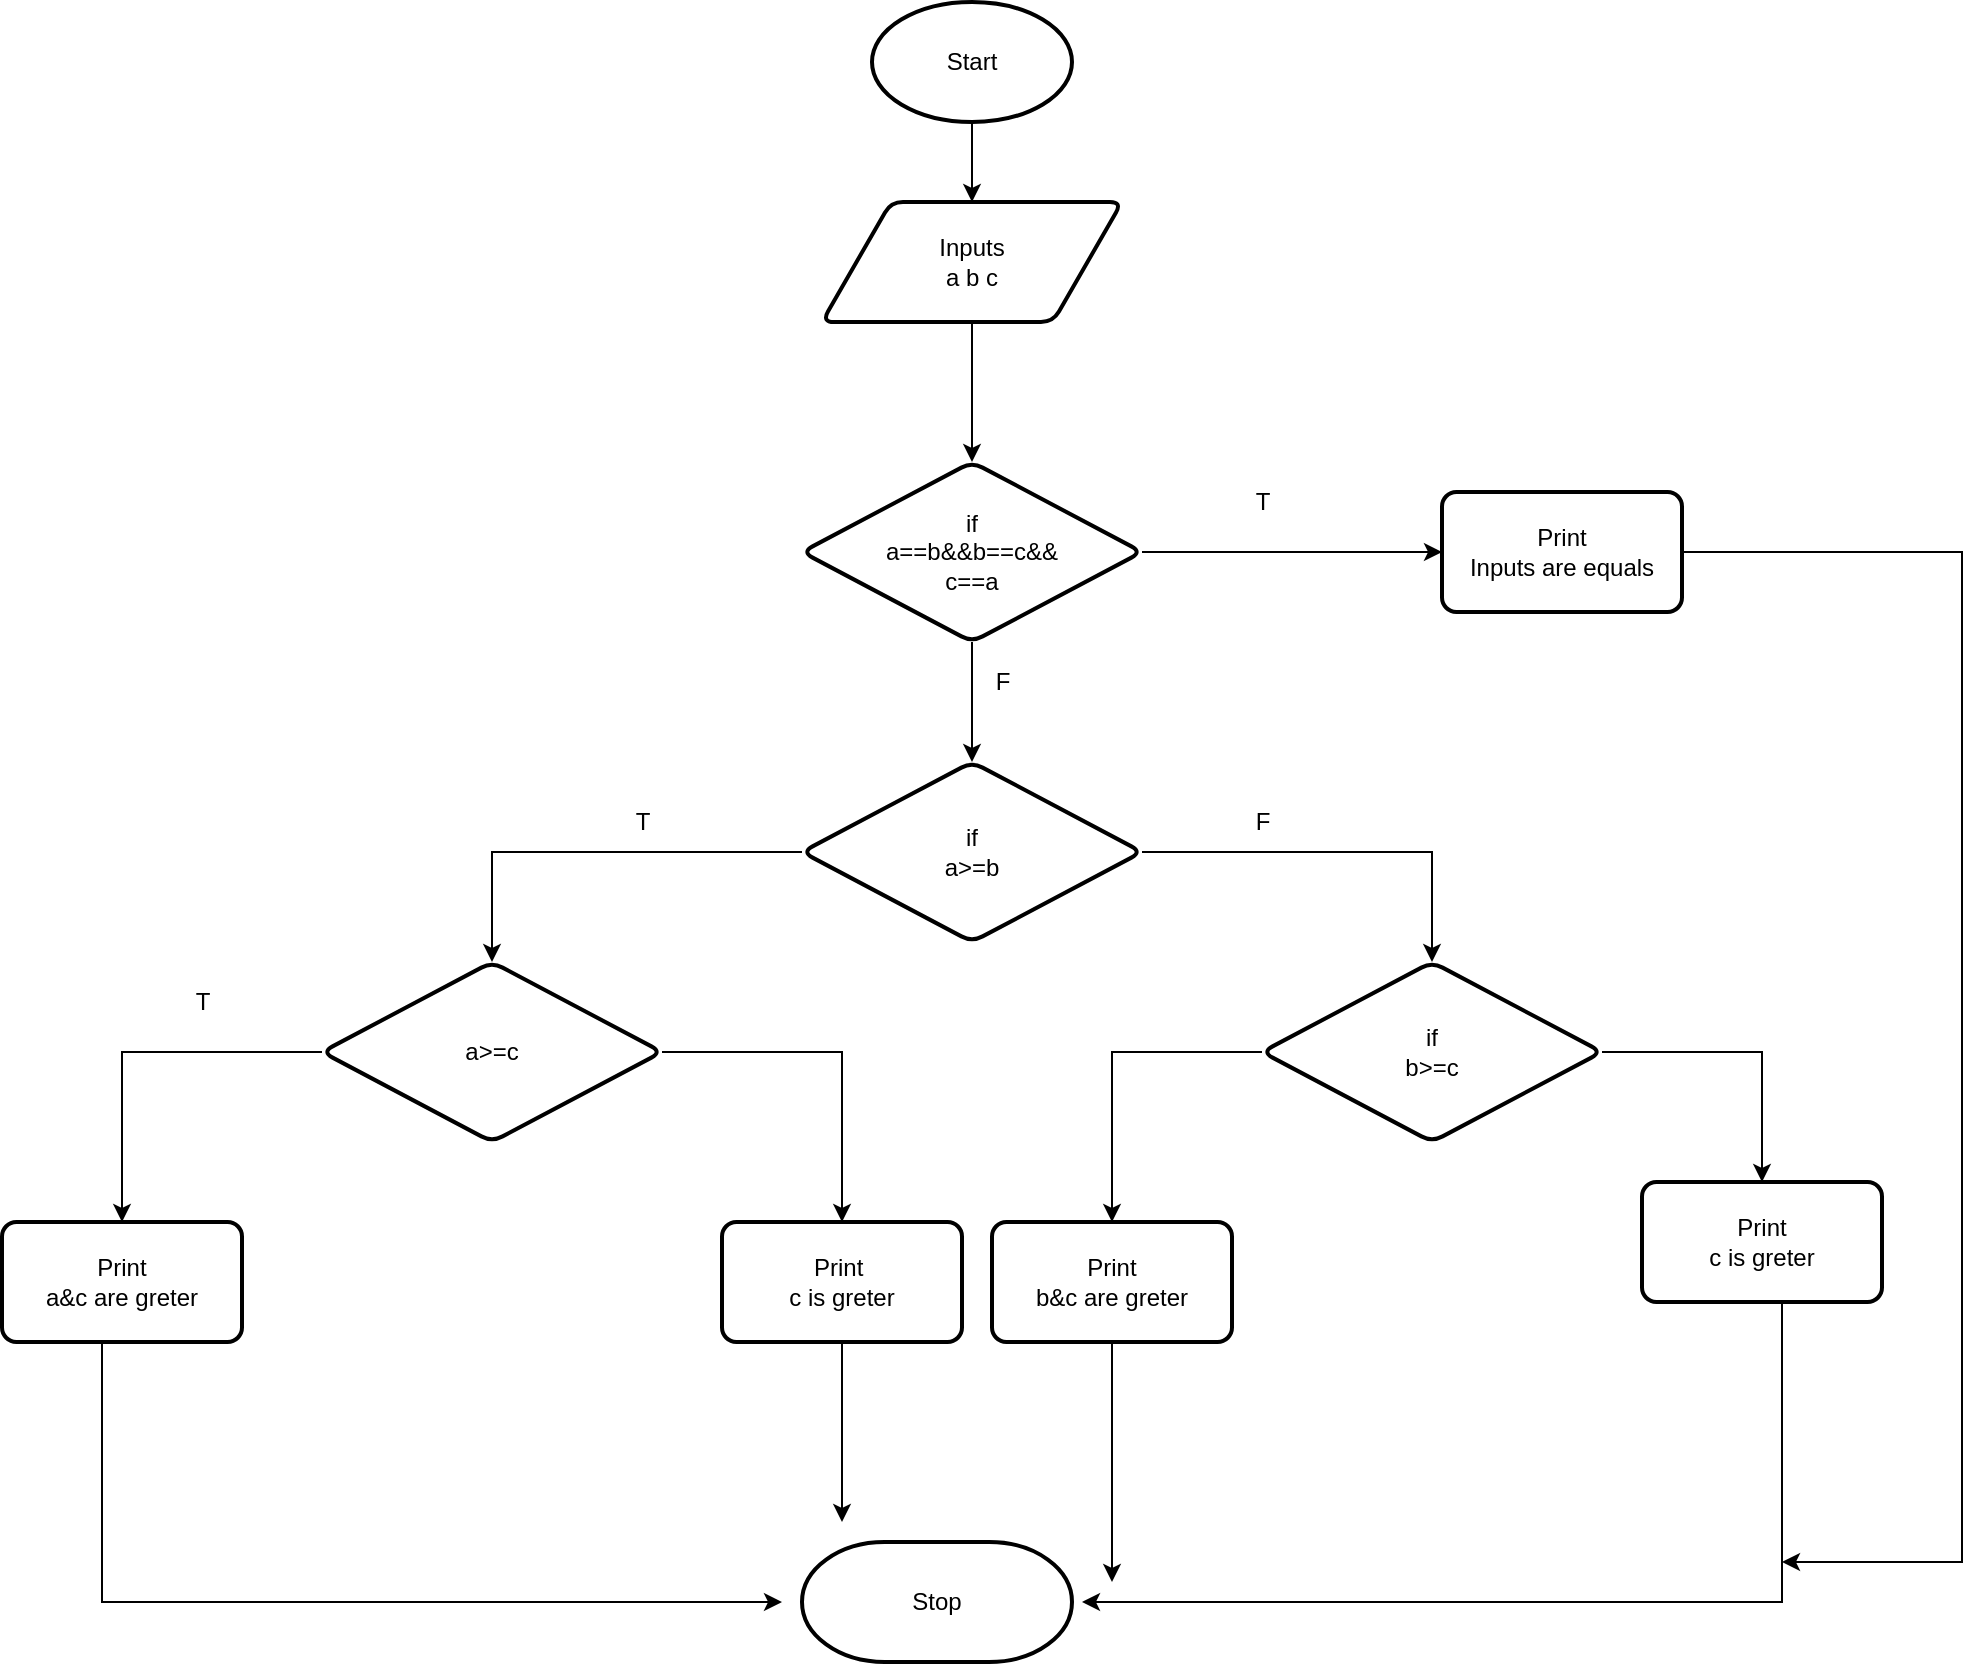 <mxfile version="20.5.3" type="device"><diagram id="1F1WMD_iqd9q9Pwh2Tmq" name="Page-1"><mxGraphModel dx="1842" dy="539" grid="1" gridSize="10" guides="1" tooltips="1" connect="1" arrows="1" fold="1" page="1" pageScale="1" pageWidth="850" pageHeight="1100" math="0" shadow="0"><root><mxCell id="0"/><mxCell id="1" parent="0"/><mxCell id="dObkLN-2TVrjUxlM8ZiF-3" style="edgeStyle=orthogonalEdgeStyle;rounded=0;orthogonalLoop=1;jettySize=auto;html=1;entryX=0.5;entryY=0;entryDx=0;entryDy=0;" parent="1" source="dObkLN-2TVrjUxlM8ZiF-1" target="dObkLN-2TVrjUxlM8ZiF-2" edge="1"><mxGeometry relative="1" as="geometry"/></mxCell><mxCell id="dObkLN-2TVrjUxlM8ZiF-1" value="Start" style="strokeWidth=2;html=1;shape=mxgraph.flowchart.start_1;whiteSpace=wrap;" parent="1" vertex="1"><mxGeometry x="375" y="10" width="100" height="60" as="geometry"/></mxCell><mxCell id="dObkLN-2TVrjUxlM8ZiF-5" value="" style="edgeStyle=orthogonalEdgeStyle;rounded=0;orthogonalLoop=1;jettySize=auto;html=1;" parent="1" source="dObkLN-2TVrjUxlM8ZiF-2" target="dObkLN-2TVrjUxlM8ZiF-4" edge="1"><mxGeometry relative="1" as="geometry"/></mxCell><mxCell id="dObkLN-2TVrjUxlM8ZiF-2" value="Inputs&lt;br&gt;a b c" style="shape=parallelogram;html=1;strokeWidth=2;perimeter=parallelogramPerimeter;whiteSpace=wrap;rounded=1;arcSize=12;size=0.23;" parent="1" vertex="1"><mxGeometry x="350" y="110" width="150" height="60" as="geometry"/></mxCell><mxCell id="dObkLN-2TVrjUxlM8ZiF-8" value="" style="edgeStyle=orthogonalEdgeStyle;rounded=0;orthogonalLoop=1;jettySize=auto;html=1;" parent="1" source="dObkLN-2TVrjUxlM8ZiF-4" target="dObkLN-2TVrjUxlM8ZiF-7" edge="1"><mxGeometry relative="1" as="geometry"/></mxCell><mxCell id="dObkLN-2TVrjUxlM8ZiF-13" style="edgeStyle=orthogonalEdgeStyle;rounded=0;orthogonalLoop=1;jettySize=auto;html=1;entryX=0.5;entryY=0;entryDx=0;entryDy=0;" parent="1" source="dObkLN-2TVrjUxlM8ZiF-4" target="dObkLN-2TVrjUxlM8ZiF-10" edge="1"><mxGeometry relative="1" as="geometry"><mxPoint x="425" y="355" as="targetPoint"/></mxGeometry></mxCell><mxCell id="dObkLN-2TVrjUxlM8ZiF-4" value="if&lt;br&gt;a==b&amp;amp;&amp;amp;b==c&amp;amp;&amp;amp;&lt;br&gt;c==a" style="rhombus;whiteSpace=wrap;html=1;strokeWidth=2;rounded=1;arcSize=12;" parent="1" vertex="1"><mxGeometry x="340" y="240" width="170" height="90" as="geometry"/></mxCell><mxCell id="9GVqzF7dzij7Nj0KSSzK-2" style="edgeStyle=orthogonalEdgeStyle;rounded=0;orthogonalLoop=1;jettySize=auto;html=1;" edge="1" parent="1" source="dObkLN-2TVrjUxlM8ZiF-7"><mxGeometry relative="1" as="geometry"><mxPoint x="830" y="790" as="targetPoint"/><Array as="points"><mxPoint x="920" y="285"/><mxPoint x="920" y="790"/></Array></mxGeometry></mxCell><mxCell id="dObkLN-2TVrjUxlM8ZiF-7" value="Print&lt;br&gt;Inputs are equals" style="whiteSpace=wrap;html=1;strokeWidth=2;rounded=1;arcSize=12;" parent="1" vertex="1"><mxGeometry x="660" y="255" width="120" height="60" as="geometry"/></mxCell><mxCell id="dObkLN-2TVrjUxlM8ZiF-17" value="" style="edgeStyle=orthogonalEdgeStyle;rounded=0;orthogonalLoop=1;jettySize=auto;html=1;" parent="1" source="dObkLN-2TVrjUxlM8ZiF-10" target="dObkLN-2TVrjUxlM8ZiF-16" edge="1"><mxGeometry relative="1" as="geometry"/></mxCell><mxCell id="dObkLN-2TVrjUxlM8ZiF-23" value="" style="edgeStyle=orthogonalEdgeStyle;rounded=0;orthogonalLoop=1;jettySize=auto;html=1;" parent="1" source="dObkLN-2TVrjUxlM8ZiF-10" target="dObkLN-2TVrjUxlM8ZiF-22" edge="1"><mxGeometry relative="1" as="geometry"/></mxCell><mxCell id="dObkLN-2TVrjUxlM8ZiF-10" value="if&lt;br&gt;a&amp;gt;=b" style="rhombus;whiteSpace=wrap;html=1;strokeWidth=2;rounded=1;arcSize=12;" parent="1" vertex="1"><mxGeometry x="340" y="390" width="170" height="90" as="geometry"/></mxCell><mxCell id="dObkLN-2TVrjUxlM8ZiF-27" value="" style="edgeStyle=orthogonalEdgeStyle;rounded=0;orthogonalLoop=1;jettySize=auto;html=1;" parent="1" source="dObkLN-2TVrjUxlM8ZiF-16" target="dObkLN-2TVrjUxlM8ZiF-26" edge="1"><mxGeometry relative="1" as="geometry"/></mxCell><mxCell id="dObkLN-2TVrjUxlM8ZiF-30" value="" style="edgeStyle=orthogonalEdgeStyle;rounded=0;orthogonalLoop=1;jettySize=auto;html=1;" parent="1" source="dObkLN-2TVrjUxlM8ZiF-16" target="dObkLN-2TVrjUxlM8ZiF-29" edge="1"><mxGeometry relative="1" as="geometry"/></mxCell><mxCell id="dObkLN-2TVrjUxlM8ZiF-16" value="a&amp;gt;=c" style="rhombus;whiteSpace=wrap;html=1;strokeWidth=2;rounded=1;arcSize=12;" parent="1" vertex="1"><mxGeometry x="100" y="490" width="170" height="90" as="geometry"/></mxCell><mxCell id="dObkLN-2TVrjUxlM8ZiF-18" value="T" style="text;html=1;align=center;verticalAlign=middle;resizable=0;points=[];autosize=1;strokeColor=none;fillColor=none;" parent="1" vertex="1"><mxGeometry x="555" y="245" width="30" height="30" as="geometry"/></mxCell><mxCell id="dObkLN-2TVrjUxlM8ZiF-19" value="F" style="text;html=1;align=center;verticalAlign=middle;resizable=0;points=[];autosize=1;strokeColor=none;fillColor=none;" parent="1" vertex="1"><mxGeometry x="425" y="335" width="30" height="30" as="geometry"/></mxCell><mxCell id="dObkLN-2TVrjUxlM8ZiF-21" value="T" style="text;html=1;align=center;verticalAlign=middle;resizable=0;points=[];autosize=1;strokeColor=none;fillColor=none;" parent="1" vertex="1"><mxGeometry x="245" y="405" width="30" height="30" as="geometry"/></mxCell><mxCell id="dObkLN-2TVrjUxlM8ZiF-33" value="" style="edgeStyle=orthogonalEdgeStyle;rounded=0;orthogonalLoop=1;jettySize=auto;html=1;" parent="1" source="dObkLN-2TVrjUxlM8ZiF-22" target="dObkLN-2TVrjUxlM8ZiF-32" edge="1"><mxGeometry relative="1" as="geometry"/></mxCell><mxCell id="dObkLN-2TVrjUxlM8ZiF-35" value="" style="edgeStyle=orthogonalEdgeStyle;rounded=0;orthogonalLoop=1;jettySize=auto;html=1;" parent="1" source="dObkLN-2TVrjUxlM8ZiF-22" target="dObkLN-2TVrjUxlM8ZiF-34" edge="1"><mxGeometry relative="1" as="geometry"/></mxCell><mxCell id="dObkLN-2TVrjUxlM8ZiF-22" value="if&lt;br&gt;b&amp;gt;=c" style="rhombus;whiteSpace=wrap;html=1;strokeWidth=2;rounded=1;arcSize=12;" parent="1" vertex="1"><mxGeometry x="570" y="490" width="170" height="90" as="geometry"/></mxCell><mxCell id="dObkLN-2TVrjUxlM8ZiF-25" value="F" style="text;html=1;align=center;verticalAlign=middle;resizable=0;points=[];autosize=1;strokeColor=none;fillColor=none;" parent="1" vertex="1"><mxGeometry x="555" y="405" width="30" height="30" as="geometry"/></mxCell><mxCell id="dObkLN-2TVrjUxlM8ZiF-46" style="edgeStyle=orthogonalEdgeStyle;rounded=0;orthogonalLoop=1;jettySize=auto;html=1;" parent="1" source="dObkLN-2TVrjUxlM8ZiF-26" edge="1"><mxGeometry relative="1" as="geometry"><mxPoint x="330" y="810" as="targetPoint"/><Array as="points"><mxPoint x="-10" y="810"/><mxPoint x="320" y="810"/></Array></mxGeometry></mxCell><mxCell id="dObkLN-2TVrjUxlM8ZiF-26" value="Print&lt;br&gt;a&amp;amp;c are greter" style="whiteSpace=wrap;html=1;strokeWidth=2;rounded=1;arcSize=12;" parent="1" vertex="1"><mxGeometry x="-60" y="620" width="120" height="60" as="geometry"/></mxCell><mxCell id="dObkLN-2TVrjUxlM8ZiF-28" value="T" style="text;html=1;align=center;verticalAlign=middle;resizable=0;points=[];autosize=1;strokeColor=none;fillColor=none;" parent="1" vertex="1"><mxGeometry x="25" y="495" width="30" height="30" as="geometry"/></mxCell><mxCell id="dObkLN-2TVrjUxlM8ZiF-48" style="edgeStyle=orthogonalEdgeStyle;rounded=0;orthogonalLoop=1;jettySize=auto;html=1;" parent="1" source="dObkLN-2TVrjUxlM8ZiF-29" edge="1"><mxGeometry relative="1" as="geometry"><mxPoint x="360" y="770" as="targetPoint"/></mxGeometry></mxCell><mxCell id="dObkLN-2TVrjUxlM8ZiF-29" value="Print&amp;nbsp;&lt;br&gt;c is greter" style="whiteSpace=wrap;html=1;strokeWidth=2;rounded=1;arcSize=12;" parent="1" vertex="1"><mxGeometry x="300" y="620" width="120" height="60" as="geometry"/></mxCell><mxCell id="dObkLN-2TVrjUxlM8ZiF-50" style="edgeStyle=orthogonalEdgeStyle;rounded=0;orthogonalLoop=1;jettySize=auto;html=1;" parent="1" source="dObkLN-2TVrjUxlM8ZiF-32" edge="1"><mxGeometry relative="1" as="geometry"><mxPoint x="495" y="800" as="targetPoint"/></mxGeometry></mxCell><mxCell id="dObkLN-2TVrjUxlM8ZiF-32" value="Print &lt;br&gt;b&amp;amp;c are greter" style="whiteSpace=wrap;html=1;strokeWidth=2;rounded=1;arcSize=12;" parent="1" vertex="1"><mxGeometry x="435" y="620" width="120" height="60" as="geometry"/></mxCell><mxCell id="dObkLN-2TVrjUxlM8ZiF-58" style="edgeStyle=orthogonalEdgeStyle;rounded=0;orthogonalLoop=1;jettySize=auto;html=1;" parent="1" source="dObkLN-2TVrjUxlM8ZiF-34" edge="1"><mxGeometry relative="1" as="geometry"><mxPoint x="480" y="810" as="targetPoint"/><Array as="points"><mxPoint x="830" y="810"/></Array></mxGeometry></mxCell><mxCell id="dObkLN-2TVrjUxlM8ZiF-34" value="Print&lt;br&gt;c is greter" style="whiteSpace=wrap;html=1;strokeWidth=2;rounded=1;arcSize=12;" parent="1" vertex="1"><mxGeometry x="760" y="600" width="120" height="60" as="geometry"/></mxCell><mxCell id="dObkLN-2TVrjUxlM8ZiF-40" value="Stop" style="strokeWidth=2;html=1;shape=mxgraph.flowchart.terminator;whiteSpace=wrap;" parent="1" vertex="1"><mxGeometry x="340" y="780" width="135" height="60" as="geometry"/></mxCell></root></mxGraphModel></diagram></mxfile>
